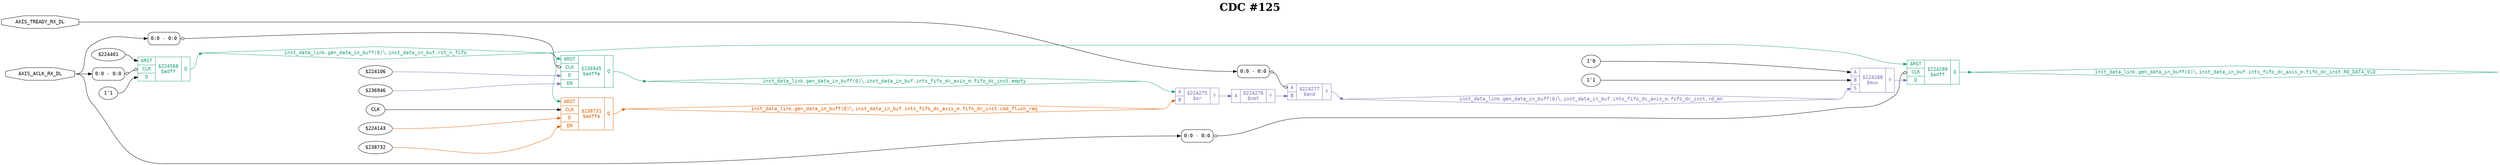 digraph "spacefibre_light_top" {
label=<<b>CDC #125</b>>;
labelloc="t"
fontsize="30"
node ["fontname"="Courier"]
edge ["fontname"="Courier"]
rankdir="LR";
remincross=true;
n4 [ shape=octagon, label="AXIS_ACLK_RX_DL", color="black", fontcolor="black", href="/src/ip_spacefibre_light_top/spacefibre_light_top.vhd#65" ];
n5 [ shape=octagon, label="AXIS_TREADY_RX_DL", color="black", fontcolor="black", href="/src/ip_spacefibre_light_top/spacefibre_light_top.vhd#66" ];
n6 [ shape=diamond, label="inst_data_link.gen_data_in_buff(0)&#9586;.inst_data_in_buf.ints_fifo_dc_axis_m.fifo_dc_inst.RD_DATA_VLD", colorscheme="dark28", color="1", fontcolor="1", href="/src/ip/fifo_dc/fifo_dc.vhd#55" ];
n7 [ shape=diamond, label="inst_data_link.gen_data_in_buff(0)&#9586;.inst_data_in_buf.ints_fifo_dc_axis_m.fifo_dc_inst.cmd_flush_req", colorscheme="dark28", color="2", fontcolor="2", href="/src/ip/fifo_dc/fifo_dc.vhd#111" ];
n8 [ shape=diamond, label="inst_data_link.gen_data_in_buff(0)&#9586;.inst_data_in_buf.ints_fifo_dc_axis_m.fifo_dc_inst.empty", colorscheme="dark28", color="1", fontcolor="1", href="/src/ip/fifo_dc/fifo_dc.vhd#129" ];
n9 [ shape=diamond, label="inst_data_link.gen_data_in_buff(0)&#9586;.inst_data_in_buf.ints_fifo_dc_axis_m.fifo_dc_inst.rd_en", colorscheme="dark28", color="3", fontcolor="3", href="/src/ip/fifo_dc/fifo_dc.vhd#124" ];
n10 [ shape=diamond, label="inst_data_link.gen_data_in_buff(0)&#9586;.inst_data_in_buf.rst_n_fifo", colorscheme="dark28", color="1", fontcolor="1", href="/src/module_data_link/data_in_buf.vhd#142" ];
{ rank="source"; n4; n5;}
{ rank="sink";}
v1 [ label="$224106" ];
v2 [ label="$236946" ];
c16 [ shape=record, label="{{<p11> ARST|<p12> CLK|<p13> D|<p14> EN}|$236945\n$adffe|{<p15> Q}}", colorscheme="dark28", color="1", fontcolor="1" , href="/src/ip/fifo_dc/fifo_dc.vhd#378"  ];
x0 [ shape=record, style=rounded, label="<s0> 0:0 - 0:0 ", color="black", fontcolor="black" ];
x0:e -> c16:p12:w [arrowhead=odiamond, arrowtail=odiamond, dir=both, color="black", fontcolor="black", label=""];
v3 [ label="CLK" ];
v4 [ label="$224143" ];
v5 [ label="$238732" ];
c17 [ shape=record, label="{{<p11> ARST|<p12> CLK|<p13> D|<p14> EN}|$238731\n$adffe|{<p15> Q}}", colorscheme="dark28", color="2", fontcolor="2" , href="/src/ip/fifo_dc/fifo_dc.vhd#440"  ];
v6 [ label="$224401" ];
v8 [ label="1'1" ];
c18 [ shape=record, label="{{<p11> ARST|<p12> CLK|<p13> D}|$224568\n$adff|{<p15> Q}}", colorscheme="dark28", color="1", fontcolor="1" , href="/src/module_data_link/data_in_buf.vhd#194"  ];
x7 [ shape=record, style=rounded, label="<s0> 0:0 - 0:0 ", color="black", fontcolor="black" ];
x7:e -> c18:p12:w [arrowhead=odiamond, arrowtail=odiamond, dir=both, color="black", fontcolor="black", label=""];
c19 [ shape=record, label="{{<p11> ARST|<p12> CLK|<p13> D}|$224289\n$adff|{<p15> Q}}", colorscheme="dark28", color="1", fontcolor="1" , href="/src/ip/fifo_dc/fifo_dc.vhd#300"  ];
x9 [ shape=record, style=rounded, label="<s0> 0:0 - 0:0 ", color="black", fontcolor="black" ];
x9:e -> c19:p12:w [arrowhead=odiamond, arrowtail=odiamond, dir=both, color="black", fontcolor="black", label=""];
v10 [ label="1'0" ];
v11 [ label="1'1" ];
c24 [ shape=record, label="{{<p20> A|<p21> B|<p22> S}|$224288\n$mux|{<p23> Y}}", colorscheme="dark28", color="3", fontcolor="3" , href="/src/ip/fifo_dc/fifo_dc.vhd#305"  ];
c25 [ shape=record, label="{{<p20> A|<p21> B}|$224275\n$or|{<p23> Y}}", colorscheme="dark28", color="3", fontcolor="3" , href="/src/ip/fifo_dc/fifo_dc.vhd#290"  ];
c26 [ shape=record, label="{{<p20> A}|$224276\n$not|{<p23> Y}}", colorscheme="dark28", color="3", fontcolor="3" , href="/src/ip/fifo_dc/fifo_dc.vhd#290"  ];
c27 [ shape=record, label="{{<p20> A|<p21> B}|$224277\n$and|{<p23> Y}}", colorscheme="dark28", color="3", fontcolor="3" , href="/src/ip/fifo_dc/fifo_dc.vhd#290"  ];
x12 [ shape=record, style=rounded, label="<s0> 0:0 - 0:0 ", color="black", fontcolor="black" ];
x12:e -> c27:p20:w [arrowhead=odiamond, arrowtail=odiamond, dir=both, color="black", fontcolor="black", label=""];
c25:p23:e -> c26:p20:w [colorscheme="dark28", color="3", fontcolor="3", label=""];
c18:p15:e -> n10:w [colorscheme="dark28", color="1", fontcolor="1", label=""];
n10:e -> c16:p11:w [colorscheme="dark28", color="1", fontcolor="1", label=""];
n10:e -> c17:p11:w [colorscheme="dark28", color="1", fontcolor="1", label=""];
n10:e -> c19:p11:w [colorscheme="dark28", color="1", fontcolor="1", label=""];
c26:p23:e -> c27:p21:w [colorscheme="dark28", color="3", fontcolor="3", label=""];
c24:p23:e -> c19:p13:w [colorscheme="dark28", color="3", fontcolor="3", label=""];
n4:e -> x0:s0:w [color="black", fontcolor="black", label=""];
n4:e -> x7:s0:w [color="black", fontcolor="black", label=""];
n4:e -> x9:s0:w [color="black", fontcolor="black", label=""];
n5:e -> x12:s0:w [color="black", fontcolor="black", label=""];
c19:p15:e -> n6:w [colorscheme="dark28", color="1", fontcolor="1", label=""];
c17:p15:e -> n7:w [colorscheme="dark28", color="2", fontcolor="2", label=""];
n7:e -> c25:p21:w [colorscheme="dark28", color="2", fontcolor="2", label=""];
c16:p15:e -> n8:w [colorscheme="dark28", color="1", fontcolor="1", label=""];
n8:e -> c25:p20:w [colorscheme="dark28", color="1", fontcolor="1", label=""];
c27:p23:e -> n9:w [colorscheme="dark28", color="3", fontcolor="3", label=""];
n9:e -> c24:p22:w [colorscheme="dark28", color="3", fontcolor="3", label=""];
v1:e -> c16:p13:w [colorscheme="dark28", color="3", fontcolor="3", label=""];
v10:e -> c24:p20:w [color="black", fontcolor="black", label=""];
v11:e -> c24:p21:w [color="black", fontcolor="black", label=""];
v2:e -> c16:p14:w [colorscheme="dark28", color="3", fontcolor="3", label=""];
v3:e -> c17:p12:w [color="black", fontcolor="black", label=""];
v4:e -> c17:p13:w [colorscheme="dark28", color="2", fontcolor="2", label=""];
v5:e -> c17:p14:w [colorscheme="dark28", color="2", fontcolor="2", label=""];
v6:e -> c18:p11:w [color="black", fontcolor="black", label=""];
v8:e -> c18:p13:w [color="black", fontcolor="black", label=""];
}
